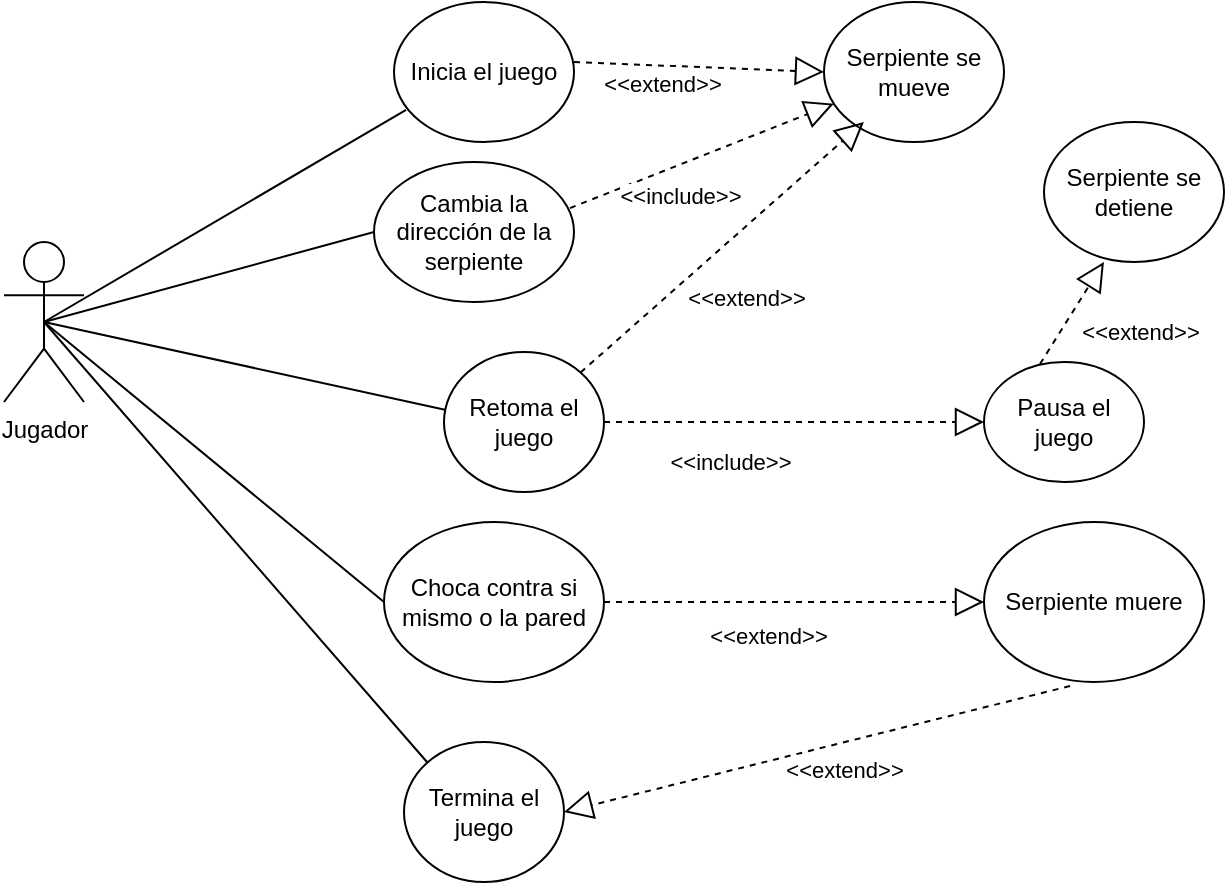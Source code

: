 <mxfile version="20.5.3" type="github">
  <diagram id="hw-l9xj8tLqjK2iEYgQX" name="Página-1">
    <mxGraphModel dx="868" dy="440" grid="1" gridSize="10" guides="1" tooltips="1" connect="1" arrows="1" fold="1" page="1" pageScale="1" pageWidth="827" pageHeight="1169" math="0" shadow="0">
      <root>
        <mxCell id="0" />
        <mxCell id="1" parent="0" />
        <mxCell id="N9E9uTrnUj7t1JFD-TMq-1" value="&lt;div&gt;Jugador&lt;/div&gt;" style="shape=umlActor;verticalLabelPosition=bottom;verticalAlign=top;html=1;outlineConnect=0;" parent="1" vertex="1">
          <mxGeometry x="120" y="160" width="40" height="80" as="geometry" />
        </mxCell>
        <mxCell id="N9E9uTrnUj7t1JFD-TMq-2" value="Pausa el juego" style="ellipse;whiteSpace=wrap;html=1;" parent="1" vertex="1">
          <mxGeometry x="610" y="220" width="80" height="60" as="geometry" />
        </mxCell>
        <mxCell id="N9E9uTrnUj7t1JFD-TMq-3" value="" style="endArrow=none;html=1;rounded=0;exitX=0.5;exitY=0.5;exitDx=0;exitDy=0;exitPerimeter=0;entryX=0.013;entryY=0.414;entryDx=0;entryDy=0;entryPerimeter=0;" parent="1" source="N9E9uTrnUj7t1JFD-TMq-1" target="N9E9uTrnUj7t1JFD-TMq-5" edge="1">
          <mxGeometry width="50" height="50" relative="1" as="geometry">
            <mxPoint x="390" y="260" as="sourcePoint" />
            <mxPoint x="430" y="280" as="targetPoint" />
          </mxGeometry>
        </mxCell>
        <mxCell id="N9E9uTrnUj7t1JFD-TMq-5" value="Retoma el juego" style="ellipse;whiteSpace=wrap;html=1;" parent="1" vertex="1">
          <mxGeometry x="340" y="215" width="80" height="70" as="geometry" />
        </mxCell>
        <mxCell id="N9E9uTrnUj7t1JFD-TMq-8" value="Inicia el juego" style="ellipse;whiteSpace=wrap;html=1;" parent="1" vertex="1">
          <mxGeometry x="315" y="40" width="90" height="70" as="geometry" />
        </mxCell>
        <mxCell id="N9E9uTrnUj7t1JFD-TMq-9" value="" style="endArrow=none;html=1;rounded=0;entryX=0.067;entryY=0.771;entryDx=0;entryDy=0;exitX=0.5;exitY=0.5;exitDx=0;exitDy=0;exitPerimeter=0;entryPerimeter=0;" parent="1" source="N9E9uTrnUj7t1JFD-TMq-1" target="N9E9uTrnUj7t1JFD-TMq-8" edge="1">
          <mxGeometry width="50" height="50" relative="1" as="geometry">
            <mxPoint x="160" y="210" as="sourcePoint" />
            <mxPoint x="306" y="193.62" as="targetPoint" />
          </mxGeometry>
        </mxCell>
        <mxCell id="N9E9uTrnUj7t1JFD-TMq-10" value="Serpiente se mueve" style="ellipse;whiteSpace=wrap;html=1;" parent="1" vertex="1">
          <mxGeometry x="530" y="40" width="90" height="70" as="geometry" />
        </mxCell>
        <mxCell id="N9E9uTrnUj7t1JFD-TMq-12" value="Cambia la dirección de la serpiente" style="ellipse;whiteSpace=wrap;html=1;" parent="1" vertex="1">
          <mxGeometry x="305" y="120" width="100" height="70" as="geometry" />
        </mxCell>
        <mxCell id="N9E9uTrnUj7t1JFD-TMq-13" value="" style="endArrow=none;html=1;rounded=0;entryX=0;entryY=0.5;entryDx=0;entryDy=0;exitX=0.5;exitY=0.5;exitDx=0;exitDy=0;exitPerimeter=0;" parent="1" source="N9E9uTrnUj7t1JFD-TMq-1" target="N9E9uTrnUj7t1JFD-TMq-12" edge="1">
          <mxGeometry width="50" height="50" relative="1" as="geometry">
            <mxPoint x="170" y="250" as="sourcePoint" />
            <mxPoint x="288" y="404.74" as="targetPoint" />
          </mxGeometry>
        </mxCell>
        <mxCell id="N9E9uTrnUj7t1JFD-TMq-14" value="&lt;div&gt;Choca contra si mismo o la pared&lt;/div&gt;" style="ellipse;whiteSpace=wrap;html=1;" parent="1" vertex="1">
          <mxGeometry x="310" y="300" width="110" height="80" as="geometry" />
        </mxCell>
        <mxCell id="N9E9uTrnUj7t1JFD-TMq-15" value="" style="endArrow=none;html=1;rounded=0;exitX=0;exitY=0.5;exitDx=0;exitDy=0;entryX=0.5;entryY=0.5;entryDx=0;entryDy=0;entryPerimeter=0;" parent="1" source="N9E9uTrnUj7t1JFD-TMq-14" target="N9E9uTrnUj7t1JFD-TMq-1" edge="1">
          <mxGeometry width="50" height="50" relative="1" as="geometry">
            <mxPoint x="120" y="365" as="sourcePoint" />
            <mxPoint x="170" y="315" as="targetPoint" />
          </mxGeometry>
        </mxCell>
        <mxCell id="N9E9uTrnUj7t1JFD-TMq-16" value="" style="endArrow=block;dashed=1;endFill=0;endSize=12;html=1;rounded=0;exitX=1;exitY=0.5;exitDx=0;exitDy=0;entryX=0;entryY=0.5;entryDx=0;entryDy=0;" parent="1" source="N9E9uTrnUj7t1JFD-TMq-5" target="N9E9uTrnUj7t1JFD-TMq-2" edge="1">
          <mxGeometry width="160" relative="1" as="geometry">
            <mxPoint x="510" y="247.5" as="sourcePoint" />
            <mxPoint x="626" y="242.5" as="targetPoint" />
          </mxGeometry>
        </mxCell>
        <mxCell id="N9E9uTrnUj7t1JFD-TMq-18" value="&amp;lt;&amp;lt;include&amp;gt;&amp;gt;" style="edgeLabel;html=1;align=center;verticalAlign=middle;resizable=0;points=[];" parent="N9E9uTrnUj7t1JFD-TMq-16" vertex="1" connectable="0">
          <mxGeometry x="-0.409" y="1" relative="1" as="geometry">
            <mxPoint x="7" y="21" as="offset" />
          </mxGeometry>
        </mxCell>
        <mxCell id="N9E9uTrnUj7t1JFD-TMq-19" value="" style="endArrow=block;dashed=1;endFill=0;endSize=12;html=1;rounded=0;exitX=1;exitY=0.429;exitDx=0;exitDy=0;exitPerimeter=0;entryX=0;entryY=0.5;entryDx=0;entryDy=0;" parent="1" source="N9E9uTrnUj7t1JFD-TMq-8" target="N9E9uTrnUj7t1JFD-TMq-10" edge="1">
          <mxGeometry width="160" relative="1" as="geometry">
            <mxPoint x="350" y="70" as="sourcePoint" />
            <mxPoint x="510" y="70" as="targetPoint" />
          </mxGeometry>
        </mxCell>
        <mxCell id="N9E9uTrnUj7t1JFD-TMq-20" value="&amp;lt;&amp;lt;extend&amp;gt;&amp;gt;" style="edgeLabel;html=1;align=center;verticalAlign=middle;resizable=0;points=[];" parent="N9E9uTrnUj7t1JFD-TMq-19" vertex="1" connectable="0">
          <mxGeometry x="0.323" y="-3" relative="1" as="geometry">
            <mxPoint x="-39" y="4" as="offset" />
          </mxGeometry>
        </mxCell>
        <mxCell id="N9E9uTrnUj7t1JFD-TMq-22" value="" style="endArrow=block;dashed=1;endFill=0;endSize=12;html=1;rounded=0;exitX=0.98;exitY=0.329;exitDx=0;exitDy=0;exitPerimeter=0;" parent="1" source="N9E9uTrnUj7t1JFD-TMq-12" target="N9E9uTrnUj7t1JFD-TMq-10" edge="1">
          <mxGeometry width="160" relative="1" as="geometry">
            <mxPoint x="420" y="130.0" as="sourcePoint" />
            <mxPoint x="600" y="134.97" as="targetPoint" />
          </mxGeometry>
        </mxCell>
        <mxCell id="N9E9uTrnUj7t1JFD-TMq-23" value="&amp;lt;&amp;lt;include&amp;gt;&amp;gt;" style="edgeLabel;html=1;align=center;verticalAlign=middle;resizable=0;points=[];" parent="N9E9uTrnUj7t1JFD-TMq-22" vertex="1" connectable="0">
          <mxGeometry x="0.323" y="-3" relative="1" as="geometry">
            <mxPoint x="-34" y="26" as="offset" />
          </mxGeometry>
        </mxCell>
        <mxCell id="N9E9uTrnUj7t1JFD-TMq-24" value="Termina el juego" style="ellipse;whiteSpace=wrap;html=1;" parent="1" vertex="1">
          <mxGeometry x="320" y="410" width="80" height="70" as="geometry" />
        </mxCell>
        <mxCell id="N9E9uTrnUj7t1JFD-TMq-27" value="" style="endArrow=none;html=1;rounded=0;exitX=0;exitY=0;exitDx=0;exitDy=0;entryX=0.5;entryY=0.5;entryDx=0;entryDy=0;entryPerimeter=0;" parent="1" source="N9E9uTrnUj7t1JFD-TMq-24" target="N9E9uTrnUj7t1JFD-TMq-1" edge="1">
          <mxGeometry width="50" height="50" relative="1" as="geometry">
            <mxPoint x="464" y="350" as="sourcePoint" />
            <mxPoint x="160" y="240" as="targetPoint" />
          </mxGeometry>
        </mxCell>
        <mxCell id="N9E9uTrnUj7t1JFD-TMq-29" value="&lt;div&gt;Serpiente muere&lt;br&gt;&lt;/div&gt;" style="ellipse;whiteSpace=wrap;html=1;" parent="1" vertex="1">
          <mxGeometry x="610" y="300" width="110" height="80" as="geometry" />
        </mxCell>
        <mxCell id="N9E9uTrnUj7t1JFD-TMq-30" value="" style="endArrow=block;dashed=1;endFill=0;endSize=12;html=1;rounded=0;exitX=1;exitY=0.5;exitDx=0;exitDy=0;entryX=0;entryY=0.5;entryDx=0;entryDy=0;" parent="1" source="N9E9uTrnUj7t1JFD-TMq-14" target="N9E9uTrnUj7t1JFD-TMq-29" edge="1">
          <mxGeometry width="160" relative="1" as="geometry">
            <mxPoint x="464" y="270" as="sourcePoint" />
            <mxPoint x="630" y="265" as="targetPoint" />
          </mxGeometry>
        </mxCell>
        <mxCell id="N9E9uTrnUj7t1JFD-TMq-31" value="&amp;lt;&amp;lt;extend&amp;gt;&amp;gt;" style="edgeLabel;html=1;align=center;verticalAlign=middle;resizable=0;points=[];" parent="N9E9uTrnUj7t1JFD-TMq-30" vertex="1" connectable="0">
          <mxGeometry x="-0.409" y="1" relative="1" as="geometry">
            <mxPoint x="26" y="18" as="offset" />
          </mxGeometry>
        </mxCell>
        <mxCell id="N9E9uTrnUj7t1JFD-TMq-32" value="" style="endArrow=block;dashed=1;endFill=0;endSize=12;html=1;rounded=0;exitX=0.391;exitY=1.025;exitDx=0;exitDy=0;entryX=1;entryY=0.5;entryDx=0;entryDy=0;exitPerimeter=0;" parent="1" source="N9E9uTrnUj7t1JFD-TMq-29" target="N9E9uTrnUj7t1JFD-TMq-24" edge="1">
          <mxGeometry width="160" relative="1" as="geometry">
            <mxPoint x="474" y="280" as="sourcePoint" />
            <mxPoint x="640" y="275" as="targetPoint" />
          </mxGeometry>
        </mxCell>
        <mxCell id="N9E9uTrnUj7t1JFD-TMq-33" value="&amp;lt;&amp;lt;extend&amp;gt;&amp;gt;" style="edgeLabel;html=1;align=center;verticalAlign=middle;resizable=0;points=[];" parent="N9E9uTrnUj7t1JFD-TMq-32" vertex="1" connectable="0">
          <mxGeometry x="-0.409" y="1" relative="1" as="geometry">
            <mxPoint x="-39" y="22" as="offset" />
          </mxGeometry>
        </mxCell>
        <mxCell id="N9E9uTrnUj7t1JFD-TMq-35" value="" style="endArrow=block;dashed=1;endFill=0;endSize=12;html=1;rounded=0;exitX=1;exitY=0;exitDx=0;exitDy=0;entryX=0.222;entryY=0.857;entryDx=0;entryDy=0;entryPerimeter=0;" parent="1" source="N9E9uTrnUj7t1JFD-TMq-5" target="N9E9uTrnUj7t1JFD-TMq-10" edge="1">
          <mxGeometry width="160" relative="1" as="geometry">
            <mxPoint x="495" y="205" as="sourcePoint" />
            <mxPoint x="655" y="195" as="targetPoint" />
          </mxGeometry>
        </mxCell>
        <mxCell id="N9E9uTrnUj7t1JFD-TMq-36" value="&amp;lt;&amp;lt;extend&amp;gt;&amp;gt;" style="edgeLabel;html=1;align=center;verticalAlign=middle;resizable=0;points=[];" parent="N9E9uTrnUj7t1JFD-TMq-35" vertex="1" connectable="0">
          <mxGeometry x="-0.409" y="1" relative="1" as="geometry">
            <mxPoint x="41" as="offset" />
          </mxGeometry>
        </mxCell>
        <mxCell id="N9E9uTrnUj7t1JFD-TMq-37" value="Serpiente se detiene" style="ellipse;whiteSpace=wrap;html=1;" parent="1" vertex="1">
          <mxGeometry x="640" y="100" width="90" height="70" as="geometry" />
        </mxCell>
        <mxCell id="N9E9uTrnUj7t1JFD-TMq-38" value="" style="endArrow=block;dashed=1;endFill=0;endSize=12;html=1;rounded=0;exitX=0.35;exitY=0.017;exitDx=0;exitDy=0;entryX=0.333;entryY=1;entryDx=0;entryDy=0;entryPerimeter=0;exitPerimeter=0;" parent="1" source="N9E9uTrnUj7t1JFD-TMq-2" target="N9E9uTrnUj7t1JFD-TMq-37" edge="1">
          <mxGeometry width="160" relative="1" as="geometry">
            <mxPoint x="700.004" y="295.251" as="sourcePoint" />
            <mxPoint x="792.72" y="180" as="targetPoint" />
          </mxGeometry>
        </mxCell>
        <mxCell id="N9E9uTrnUj7t1JFD-TMq-39" value="&amp;lt;&amp;lt;extend&amp;gt;&amp;gt;" style="edgeLabel;html=1;align=center;verticalAlign=middle;resizable=0;points=[];" parent="N9E9uTrnUj7t1JFD-TMq-38" vertex="1" connectable="0">
          <mxGeometry x="-0.409" y="1" relative="1" as="geometry">
            <mxPoint x="41" as="offset" />
          </mxGeometry>
        </mxCell>
      </root>
    </mxGraphModel>
  </diagram>
</mxfile>
